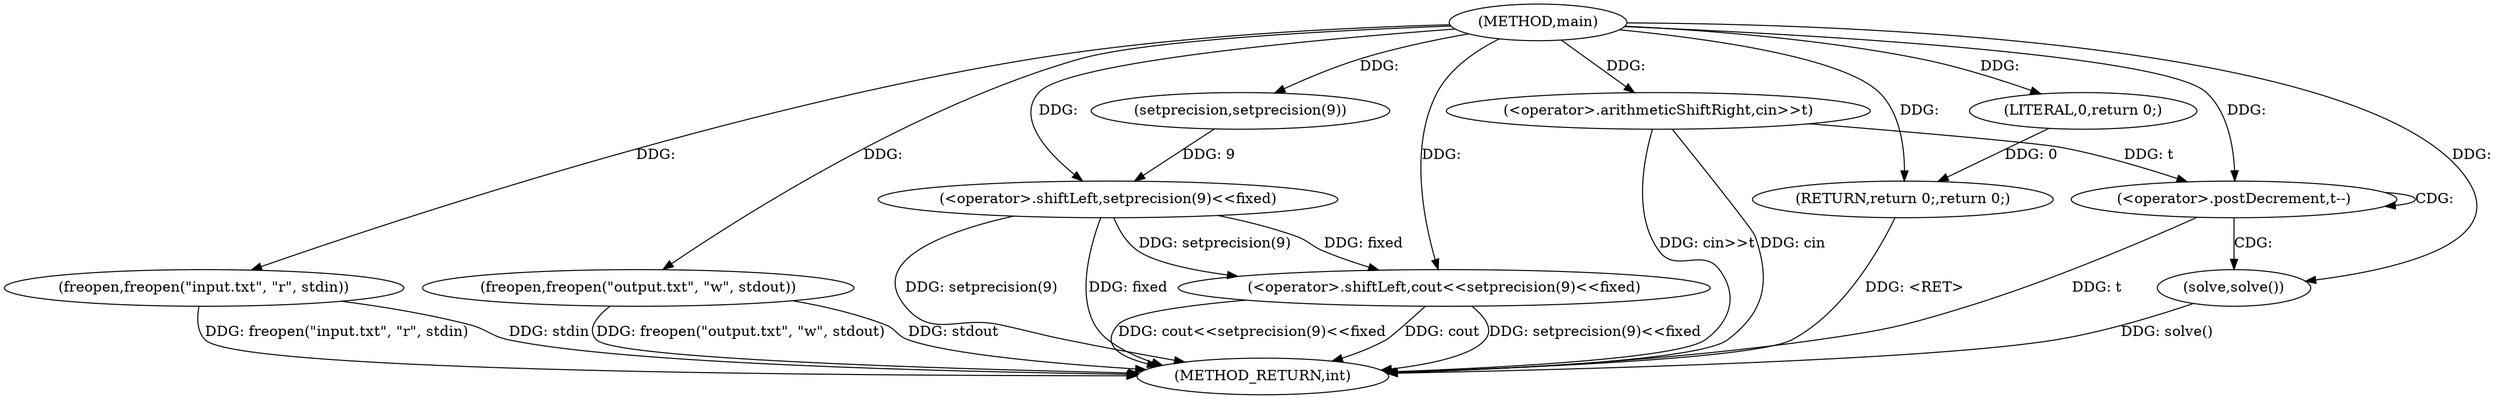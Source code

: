 digraph "main" {  
"1000365" [label = "(METHOD,main)" ]
"1000391" [label = "(METHOD_RETURN,int)" ]
"1000367" [label = "(freopen,freopen(\"input.txt\", \"r\", stdin))" ]
"1000371" [label = "(freopen,freopen(\"output.txt\", \"w\", stdout))" ]
"1000375" [label = "(<operator>.shiftLeft,cout<<setprecision(9)<<fixed)" ]
"1000382" [label = "(<operator>.arithmeticShiftRight,cin>>t)" ]
"1000389" [label = "(RETURN,return 0;,return 0;)" ]
"1000386" [label = "(<operator>.postDecrement,t--)" ]
"1000388" [label = "(solve,solve())" ]
"1000390" [label = "(LITERAL,0,return 0;)" ]
"1000377" [label = "(<operator>.shiftLeft,setprecision(9)<<fixed)" ]
"1000378" [label = "(setprecision,setprecision(9))" ]
  "1000389" -> "1000391"  [ label = "DDG: <RET>"] 
  "1000367" -> "1000391"  [ label = "DDG: freopen(\"input.txt\", \"r\", stdin)"] 
  "1000371" -> "1000391"  [ label = "DDG: freopen(\"output.txt\", \"w\", stdout)"] 
  "1000377" -> "1000391"  [ label = "DDG: setprecision(9)"] 
  "1000375" -> "1000391"  [ label = "DDG: setprecision(9)<<fixed"] 
  "1000375" -> "1000391"  [ label = "DDG: cout<<setprecision(9)<<fixed"] 
  "1000382" -> "1000391"  [ label = "DDG: cin>>t"] 
  "1000386" -> "1000391"  [ label = "DDG: t"] 
  "1000388" -> "1000391"  [ label = "DDG: solve()"] 
  "1000371" -> "1000391"  [ label = "DDG: stdout"] 
  "1000382" -> "1000391"  [ label = "DDG: cin"] 
  "1000375" -> "1000391"  [ label = "DDG: cout"] 
  "1000367" -> "1000391"  [ label = "DDG: stdin"] 
  "1000377" -> "1000391"  [ label = "DDG: fixed"] 
  "1000390" -> "1000389"  [ label = "DDG: 0"] 
  "1000365" -> "1000389"  [ label = "DDG: "] 
  "1000365" -> "1000367"  [ label = "DDG: "] 
  "1000365" -> "1000371"  [ label = "DDG: "] 
  "1000365" -> "1000375"  [ label = "DDG: "] 
  "1000377" -> "1000375"  [ label = "DDG: fixed"] 
  "1000377" -> "1000375"  [ label = "DDG: setprecision(9)"] 
  "1000365" -> "1000382"  [ label = "DDG: "] 
  "1000365" -> "1000388"  [ label = "DDG: "] 
  "1000365" -> "1000390"  [ label = "DDG: "] 
  "1000378" -> "1000377"  [ label = "DDG: 9"] 
  "1000365" -> "1000377"  [ label = "DDG: "] 
  "1000382" -> "1000386"  [ label = "DDG: t"] 
  "1000365" -> "1000386"  [ label = "DDG: "] 
  "1000365" -> "1000378"  [ label = "DDG: "] 
  "1000386" -> "1000386"  [ label = "CDG: "] 
  "1000386" -> "1000388"  [ label = "CDG: "] 
}
